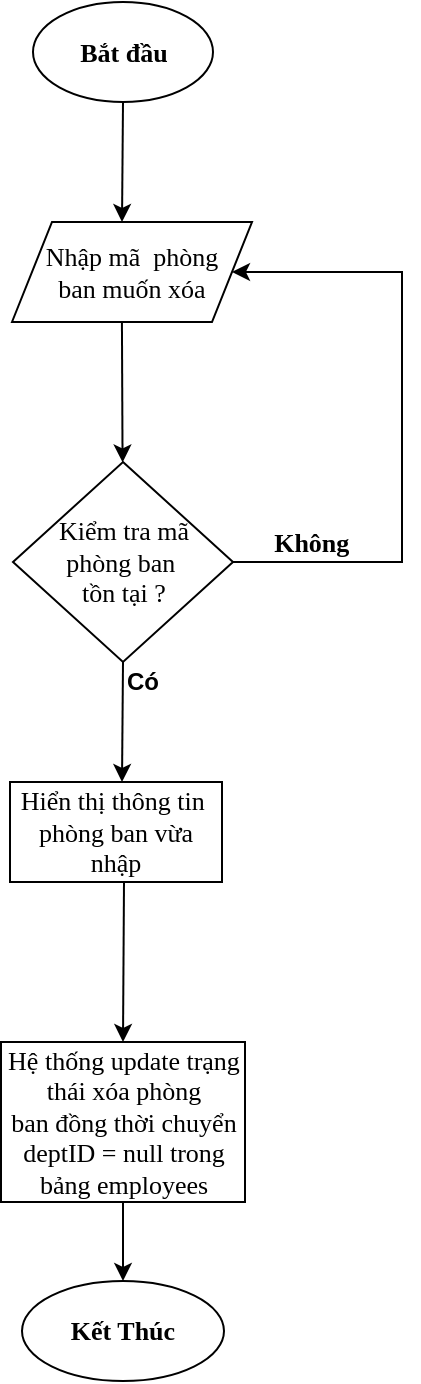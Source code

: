 <mxfile version="21.1.1" type="github">
  <diagram name="Page-1" id="1PG1D4QQlFnaMD97lDCO">
    <mxGraphModel dx="1114" dy="623" grid="1" gridSize="10" guides="1" tooltips="1" connect="1" arrows="1" fold="1" page="1" pageScale="1" pageWidth="827" pageHeight="1169" math="0" shadow="0">
      <root>
        <mxCell id="0" />
        <mxCell id="1" parent="0" />
        <mxCell id="u3JvPehaXIA-mYZSv__7-1" style="edgeStyle=orthogonalEdgeStyle;rounded=0;orthogonalLoop=1;jettySize=auto;html=1;exitX=0.5;exitY=1;exitDx=0;exitDy=0;fontSize=13;fontFamily=Times New Roman;fontStyle=0" edge="1" parent="1" source="u3JvPehaXIA-mYZSv__7-2">
          <mxGeometry relative="1" as="geometry">
            <mxPoint x="370" y="170" as="targetPoint" />
          </mxGeometry>
        </mxCell>
        <mxCell id="u3JvPehaXIA-mYZSv__7-2" value="&lt;font style=&quot;font-size: 13px;&quot;&gt;Bắt đầu&lt;/font&gt;" style="ellipse;whiteSpace=wrap;html=1;fontSize=13;fontFamily=Times New Roman;fontStyle=1" vertex="1" parent="1">
          <mxGeometry x="325.5" y="60" width="90" height="50" as="geometry" />
        </mxCell>
        <mxCell id="u3JvPehaXIA-mYZSv__7-3" style="rounded=0;orthogonalLoop=1;jettySize=auto;html=1;exitX=0.458;exitY=0.978;exitDx=0;exitDy=0;exitPerimeter=0;fontSize=13;fontFamily=Times New Roman;fontStyle=0" edge="1" parent="1" source="u3JvPehaXIA-mYZSv__7-4" target="u3JvPehaXIA-mYZSv__7-7">
          <mxGeometry relative="1" as="geometry" />
        </mxCell>
        <mxCell id="u3JvPehaXIA-mYZSv__7-4" value="&lt;font style=&quot;font-size: 13px;&quot;&gt;Nhập mã&amp;nbsp; phòng&lt;br&gt;ban muốn xóa&lt;br&gt;&lt;/font&gt;" style="shape=parallelogram;perimeter=parallelogramPerimeter;whiteSpace=wrap;html=1;fixedSize=1;fontSize=13;fontFamily=Times New Roman;fontStyle=0" vertex="1" parent="1">
          <mxGeometry x="315" y="170" width="120" height="50" as="geometry" />
        </mxCell>
        <mxCell id="u3JvPehaXIA-mYZSv__7-5" style="rounded=0;orthogonalLoop=1;jettySize=auto;html=1;exitX=0.5;exitY=1;exitDx=0;exitDy=0;fontSize=13;fontFamily=Times New Roman;fontStyle=0" edge="1" parent="1" source="u3JvPehaXIA-mYZSv__7-7">
          <mxGeometry relative="1" as="geometry">
            <mxPoint x="370" y="450" as="targetPoint" />
          </mxGeometry>
        </mxCell>
        <mxCell id="u3JvPehaXIA-mYZSv__7-6" style="edgeStyle=elbowEdgeStyle;rounded=0;orthogonalLoop=1;jettySize=auto;html=1;exitX=1;exitY=0.5;exitDx=0;exitDy=0;entryX=1;entryY=0.5;entryDx=0;entryDy=0;" edge="1" parent="1" source="u3JvPehaXIA-mYZSv__7-7" target="u3JvPehaXIA-mYZSv__7-4">
          <mxGeometry relative="1" as="geometry">
            <mxPoint x="370" y="130" as="targetPoint" />
            <Array as="points">
              <mxPoint x="510" y="210" />
              <mxPoint x="510" y="230" />
            </Array>
          </mxGeometry>
        </mxCell>
        <mxCell id="u3JvPehaXIA-mYZSv__7-7" value="Kiểm tra mã&lt;br&gt;phòng ban&amp;nbsp;&lt;br&gt;tồn tại ?" style="rhombus;whiteSpace=wrap;html=1;fontSize=13;fontFamily=Times New Roman;fontStyle=0" vertex="1" parent="1">
          <mxGeometry x="315.5" y="290" width="110" height="100" as="geometry" />
        </mxCell>
        <mxCell id="u3JvPehaXIA-mYZSv__7-8" style="rounded=0;orthogonalLoop=1;jettySize=auto;html=1;entryX=0.5;entryY=0;entryDx=0;entryDy=0;" edge="1" parent="1">
          <mxGeometry relative="1" as="geometry">
            <mxPoint x="371" y="500" as="sourcePoint" />
            <mxPoint x="370.5" y="580" as="targetPoint" />
          </mxGeometry>
        </mxCell>
        <mxCell id="u3JvPehaXIA-mYZSv__7-9" value="Hiển thị thông tin&amp;nbsp;&lt;br&gt;phòng ban vừa nhập" style="rounded=0;whiteSpace=wrap;html=1;fontSize=13;fontFamily=Times New Roman;fontStyle=0" vertex="1" parent="1">
          <mxGeometry x="314" y="450" width="106" height="50" as="geometry" />
        </mxCell>
        <mxCell id="u3JvPehaXIA-mYZSv__7-10" value="&lt;font style=&quot;font-size: 13px;&quot;&gt;&lt;span style=&quot;font-size: 13px;&quot;&gt;Kết Thúc&lt;/span&gt;&lt;/font&gt;" style="ellipse;whiteSpace=wrap;html=1;fontSize=13;fontFamily=Times New Roman;fontStyle=1" vertex="1" parent="1">
          <mxGeometry x="320" y="699.46" width="101" height="50" as="geometry" />
        </mxCell>
        <mxCell id="u3JvPehaXIA-mYZSv__7-11" value="&lt;b&gt;Không&amp;nbsp;&lt;br&gt;&lt;/b&gt;" style="text;html=1;align=center;verticalAlign=middle;resizable=0;points=[];autosize=1;strokeColor=none;fillColor=none;fontSize=13;fontFamily=Times New Roman;fontStyle=0" vertex="1" parent="1">
          <mxGeometry x="435.5" y="315" width="60" height="30" as="geometry" />
        </mxCell>
        <mxCell id="u3JvPehaXIA-mYZSv__7-12" value="&lt;b&gt;Có&lt;/b&gt;" style="text;html=1;align=center;verticalAlign=middle;resizable=0;points=[];autosize=1;strokeColor=none;fillColor=none;" vertex="1" parent="1">
          <mxGeometry x="360" y="385" width="40" height="30" as="geometry" />
        </mxCell>
        <mxCell id="u3JvPehaXIA-mYZSv__7-13" style="rounded=0;orthogonalLoop=1;jettySize=auto;html=1;exitX=0.5;exitY=1;exitDx=0;exitDy=0;" edge="1" parent="1" source="u3JvPehaXIA-mYZSv__7-14" target="u3JvPehaXIA-mYZSv__7-10">
          <mxGeometry relative="1" as="geometry" />
        </mxCell>
        <mxCell id="u3JvPehaXIA-mYZSv__7-14" value="Hệ thống update trạng thái xóa phòng&lt;br&gt;ban đồng thời chuyển &lt;br&gt;deptID&amp;nbsp;= null trong bảng employees" style="rounded=0;whiteSpace=wrap;html=1;fontSize=13;fontFamily=Times New Roman;fontStyle=0" vertex="1" parent="1">
          <mxGeometry x="309.5" y="580" width="122" height="80" as="geometry" />
        </mxCell>
      </root>
    </mxGraphModel>
  </diagram>
</mxfile>
